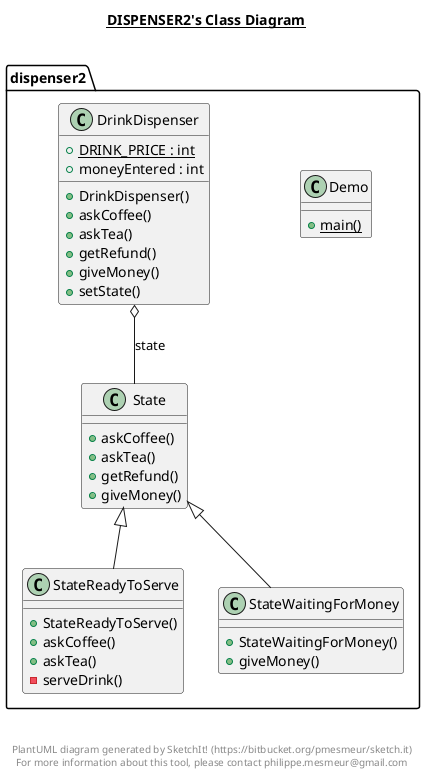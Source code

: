 @startuml

title __DISPENSER2's Class Diagram__\n

  namespace dispenser2 {
    class dispenser2.Demo {
        {static} + main()
    }
  }
  

  namespace dispenser2 {
    class dispenser2.DrinkDispenser {
        {static} + DRINK_PRICE : int
        + moneyEntered : int
        + DrinkDispenser()
        + askCoffee()
        + askTea()
        + getRefund()
        + giveMoney()
        + setState()
    }
  }
  

  namespace dispenser2 {
    class dispenser2.State {
        + askCoffee()
        + askTea()
        + getRefund()
        + giveMoney()
    }
  }
  

  namespace dispenser2 {
    class dispenser2.StateReadyToServe {
        + StateReadyToServe()
        + askCoffee()
        + askTea()
        - serveDrink()
    }
  }
  

  namespace dispenser2 {
    class dispenser2.StateWaitingForMoney {
        + StateWaitingForMoney()
        + giveMoney()
    }
  }
  

  dispenser2.DrinkDispenser o-- dispenser2.State : state
  dispenser2.StateReadyToServe -up-|> dispenser2.State
  dispenser2.StateWaitingForMoney -up-|> dispenser2.State


right footer


PlantUML diagram generated by SketchIt! (https://bitbucket.org/pmesmeur/sketch.it)
For more information about this tool, please contact philippe.mesmeur@gmail.com
endfooter

@enduml
